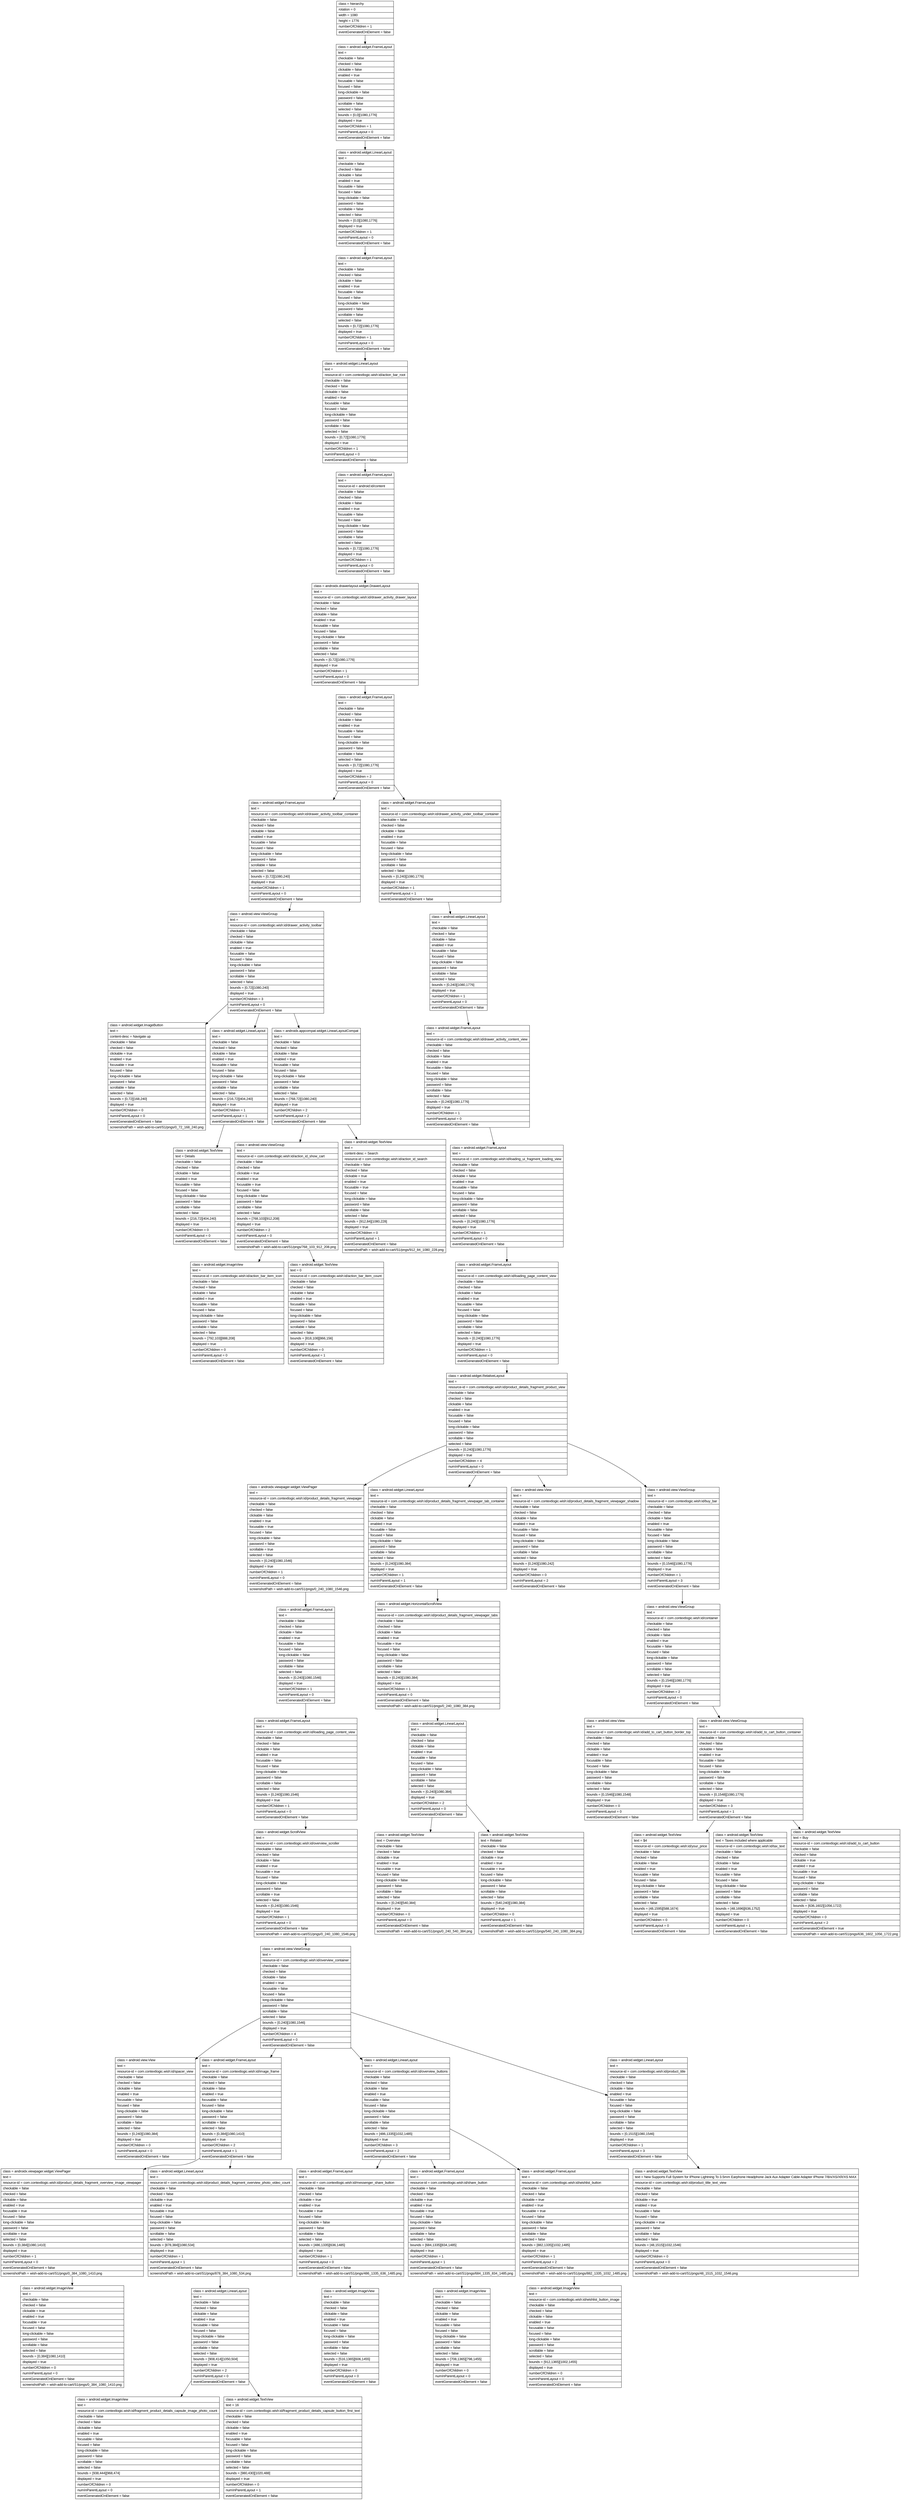 digraph Layout {

	node [shape=record fontname=Arial];

	0	[label="{class = hierarchy\l|rotation = 0\l|width = 1080\l|height = 1776\l|numberOfChildren = 1\l|eventGeneratedOnElement = false \l}"]
	1	[label="{class = android.widget.FrameLayout\l|text = \l|checkable = false\l|checked = false\l|clickable = false\l|enabled = true\l|focusable = false\l|focused = false\l|long-clickable = false\l|password = false\l|scrollable = false\l|selected = false\l|bounds = [0,0][1080,1776]\l|displayed = true\l|numberOfChildren = 1\l|numInParentLayout = 0\l|eventGeneratedOnElement = false \l}"]
	2	[label="{class = android.widget.LinearLayout\l|text = \l|checkable = false\l|checked = false\l|clickable = false\l|enabled = true\l|focusable = false\l|focused = false\l|long-clickable = false\l|password = false\l|scrollable = false\l|selected = false\l|bounds = [0,0][1080,1776]\l|displayed = true\l|numberOfChildren = 1\l|numInParentLayout = 0\l|eventGeneratedOnElement = false \l}"]
	3	[label="{class = android.widget.FrameLayout\l|text = \l|checkable = false\l|checked = false\l|clickable = false\l|enabled = true\l|focusable = false\l|focused = false\l|long-clickable = false\l|password = false\l|scrollable = false\l|selected = false\l|bounds = [0,72][1080,1776]\l|displayed = true\l|numberOfChildren = 1\l|numInParentLayout = 0\l|eventGeneratedOnElement = false \l}"]
	4	[label="{class = android.widget.LinearLayout\l|text = \l|resource-id = com.contextlogic.wish:id/action_bar_root\l|checkable = false\l|checked = false\l|clickable = false\l|enabled = true\l|focusable = false\l|focused = false\l|long-clickable = false\l|password = false\l|scrollable = false\l|selected = false\l|bounds = [0,72][1080,1776]\l|displayed = true\l|numberOfChildren = 1\l|numInParentLayout = 0\l|eventGeneratedOnElement = false \l}"]
	5	[label="{class = android.widget.FrameLayout\l|text = \l|resource-id = android:id/content\l|checkable = false\l|checked = false\l|clickable = false\l|enabled = true\l|focusable = false\l|focused = false\l|long-clickable = false\l|password = false\l|scrollable = false\l|selected = false\l|bounds = [0,72][1080,1776]\l|displayed = true\l|numberOfChildren = 1\l|numInParentLayout = 0\l|eventGeneratedOnElement = false \l}"]
	6	[label="{class = androidx.drawerlayout.widget.DrawerLayout\l|text = \l|resource-id = com.contextlogic.wish:id/drawer_activity_drawer_layout\l|checkable = false\l|checked = false\l|clickable = false\l|enabled = true\l|focusable = false\l|focused = false\l|long-clickable = false\l|password = false\l|scrollable = false\l|selected = false\l|bounds = [0,72][1080,1776]\l|displayed = true\l|numberOfChildren = 1\l|numInParentLayout = 0\l|eventGeneratedOnElement = false \l}"]
	7	[label="{class = android.widget.FrameLayout\l|text = \l|checkable = false\l|checked = false\l|clickable = false\l|enabled = true\l|focusable = false\l|focused = false\l|long-clickable = false\l|password = false\l|scrollable = false\l|selected = false\l|bounds = [0,72][1080,1776]\l|displayed = true\l|numberOfChildren = 2\l|numInParentLayout = 0\l|eventGeneratedOnElement = false \l}"]
	8	[label="{class = android.widget.FrameLayout\l|text = \l|resource-id = com.contextlogic.wish:id/drawer_activity_toolbar_container\l|checkable = false\l|checked = false\l|clickable = false\l|enabled = true\l|focusable = false\l|focused = false\l|long-clickable = false\l|password = false\l|scrollable = false\l|selected = false\l|bounds = [0,72][1080,240]\l|displayed = true\l|numberOfChildren = 1\l|numInParentLayout = 0\l|eventGeneratedOnElement = false \l}"]
	9	[label="{class = android.widget.FrameLayout\l|text = \l|resource-id = com.contextlogic.wish:id/drawer_activity_under_toolbar_container\l|checkable = false\l|checked = false\l|clickable = false\l|enabled = true\l|focusable = false\l|focused = false\l|long-clickable = false\l|password = false\l|scrollable = false\l|selected = false\l|bounds = [0,240][1080,1776]\l|displayed = true\l|numberOfChildren = 1\l|numInParentLayout = 1\l|eventGeneratedOnElement = false \l}"]
	10	[label="{class = android.view.ViewGroup\l|text = \l|resource-id = com.contextlogic.wish:id/drawer_activity_toolbar\l|checkable = false\l|checked = false\l|clickable = false\l|enabled = true\l|focusable = false\l|focused = false\l|long-clickable = false\l|password = false\l|scrollable = false\l|selected = false\l|bounds = [0,72][1080,240]\l|displayed = true\l|numberOfChildren = 3\l|numInParentLayout = 0\l|eventGeneratedOnElement = false \l}"]
	11	[label="{class = android.widget.LinearLayout\l|text = \l|checkable = false\l|checked = false\l|clickable = false\l|enabled = true\l|focusable = false\l|focused = false\l|long-clickable = false\l|password = false\l|scrollable = false\l|selected = false\l|bounds = [0,240][1080,1776]\l|displayed = true\l|numberOfChildren = 1\l|numInParentLayout = 0\l|eventGeneratedOnElement = false \l}"]
	12	[label="{class = android.widget.ImageButton\l|text = \l|content-desc = Navigate up\l|checkable = false\l|checked = false\l|clickable = true\l|enabled = true\l|focusable = true\l|focused = false\l|long-clickable = false\l|password = false\l|scrollable = false\l|selected = false\l|bounds = [0,72][168,240]\l|displayed = true\l|numberOfChildren = 0\l|numInParentLayout = 0\l|eventGeneratedOnElement = false \l|screenshotPath = wish-add-to-cart/S1/pngs/0_72_168_240.png\l}"]
	13	[label="{class = android.widget.LinearLayout\l|text = \l|checkable = false\l|checked = false\l|clickable = false\l|enabled = true\l|focusable = false\l|focused = false\l|long-clickable = false\l|password = false\l|scrollable = false\l|selected = false\l|bounds = [216,72][404,240]\l|displayed = true\l|numberOfChildren = 1\l|numInParentLayout = 1\l|eventGeneratedOnElement = false \l}"]
	14	[label="{class = androidx.appcompat.widget.LinearLayoutCompat\l|text = \l|checkable = false\l|checked = false\l|clickable = false\l|enabled = true\l|focusable = false\l|focused = false\l|long-clickable = false\l|password = false\l|scrollable = false\l|selected = false\l|bounds = [768,72][1080,240]\l|displayed = true\l|numberOfChildren = 2\l|numInParentLayout = 2\l|eventGeneratedOnElement = false \l}"]
	15	[label="{class = android.widget.FrameLayout\l|text = \l|resource-id = com.contextlogic.wish:id/drawer_activity_content_view\l|checkable = false\l|checked = false\l|clickable = false\l|enabled = true\l|focusable = false\l|focused = false\l|long-clickable = false\l|password = false\l|scrollable = false\l|selected = false\l|bounds = [0,240][1080,1776]\l|displayed = true\l|numberOfChildren = 1\l|numInParentLayout = 0\l|eventGeneratedOnElement = false \l}"]
	16	[label="{class = android.widget.TextView\l|text = Details\l|checkable = false\l|checked = false\l|clickable = false\l|enabled = true\l|focusable = false\l|focused = false\l|long-clickable = false\l|password = false\l|scrollable = false\l|selected = false\l|bounds = [216,72][404,240]\l|displayed = true\l|numberOfChildren = 0\l|numInParentLayout = 0\l|eventGeneratedOnElement = false \l}"]
	17	[label="{class = android.view.ViewGroup\l|text = \l|resource-id = com.contextlogic.wish:id/action_id_show_cart\l|checkable = false\l|checked = false\l|clickable = true\l|enabled = true\l|focusable = true\l|focused = false\l|long-clickable = false\l|password = false\l|scrollable = false\l|selected = false\l|bounds = [768,103][912,208]\l|displayed = true\l|numberOfChildren = 2\l|numInParentLayout = 0\l|eventGeneratedOnElement = false \l|screenshotPath = wish-add-to-cart/S1/pngs/768_103_912_208.png\l}"]
	18	[label="{class = android.widget.TextView\l|text = \l|content-desc = Search\l|resource-id = com.contextlogic.wish:id/action_id_search\l|checkable = false\l|checked = false\l|clickable = true\l|enabled = true\l|focusable = true\l|focused = false\l|long-clickable = false\l|password = false\l|scrollable = false\l|selected = false\l|bounds = [912,84][1080,228]\l|displayed = true\l|numberOfChildren = 0\l|numInParentLayout = 1\l|eventGeneratedOnElement = false \l|screenshotPath = wish-add-to-cart/S1/pngs/912_84_1080_228.png\l}"]
	19	[label="{class = android.widget.FrameLayout\l|text = \l|resource-id = com.contextlogic.wish:id/loading_ui_fragment_loading_view\l|checkable = false\l|checked = false\l|clickable = false\l|enabled = true\l|focusable = false\l|focused = false\l|long-clickable = false\l|password = false\l|scrollable = false\l|selected = false\l|bounds = [0,240][1080,1776]\l|displayed = true\l|numberOfChildren = 1\l|numInParentLayout = 0\l|eventGeneratedOnElement = false \l}"]
	20	[label="{class = android.widget.ImageView\l|text = \l|resource-id = com.contextlogic.wish:id/action_bar_item_icon\l|checkable = false\l|checked = false\l|clickable = false\l|enabled = true\l|focusable = false\l|focused = false\l|long-clickable = false\l|password = false\l|scrollable = false\l|selected = false\l|bounds = [792,103][888,208]\l|displayed = true\l|numberOfChildren = 0\l|numInParentLayout = 0\l|eventGeneratedOnElement = false \l}"]
	21	[label="{class = android.widget.TextView\l|text = 0\l|resource-id = com.contextlogic.wish:id/action_bar_item_count\l|checkable = false\l|checked = false\l|clickable = false\l|enabled = true\l|focusable = false\l|focused = false\l|long-clickable = false\l|password = false\l|scrollable = false\l|selected = false\l|bounds = [818,108][866,156]\l|displayed = true\l|numberOfChildren = 0\l|numInParentLayout = 1\l|eventGeneratedOnElement = false \l}"]
	22	[label="{class = android.widget.FrameLayout\l|text = \l|resource-id = com.contextlogic.wish:id/loading_page_content_view\l|checkable = false\l|checked = false\l|clickable = false\l|enabled = true\l|focusable = false\l|focused = false\l|long-clickable = false\l|password = false\l|scrollable = false\l|selected = false\l|bounds = [0,240][1080,1776]\l|displayed = true\l|numberOfChildren = 1\l|numInParentLayout = 0\l|eventGeneratedOnElement = false \l}"]
	23	[label="{class = android.widget.RelativeLayout\l|text = \l|resource-id = com.contextlogic.wish:id/product_details_fragment_product_view\l|checkable = false\l|checked = false\l|clickable = false\l|enabled = true\l|focusable = false\l|focused = false\l|long-clickable = false\l|password = false\l|scrollable = false\l|selected = false\l|bounds = [0,240][1080,1776]\l|displayed = true\l|numberOfChildren = 4\l|numInParentLayout = 0\l|eventGeneratedOnElement = false \l}"]
	24	[label="{class = androidx.viewpager.widget.ViewPager\l|text = \l|resource-id = com.contextlogic.wish:id/product_details_fragment_viewpager\l|checkable = false\l|checked = false\l|clickable = false\l|enabled = true\l|focusable = true\l|focused = false\l|long-clickable = false\l|password = false\l|scrollable = true\l|selected = false\l|bounds = [0,240][1080,1546]\l|displayed = true\l|numberOfChildren = 1\l|numInParentLayout = 0\l|eventGeneratedOnElement = false \l|screenshotPath = wish-add-to-cart/S1/pngs/0_240_1080_1546.png\l}"]
	25	[label="{class = android.widget.LinearLayout\l|text = \l|resource-id = com.contextlogic.wish:id/product_details_fragment_viewpager_tab_container\l|checkable = false\l|checked = false\l|clickable = false\l|enabled = true\l|focusable = false\l|focused = false\l|long-clickable = false\l|password = false\l|scrollable = false\l|selected = false\l|bounds = [0,240][1080,384]\l|displayed = true\l|numberOfChildren = 1\l|numInParentLayout = 1\l|eventGeneratedOnElement = false \l}"]
	26	[label="{class = android.view.View\l|text = \l|resource-id = com.contextlogic.wish:id/product_details_fragment_viewpager_shadow\l|checkable = false\l|checked = false\l|clickable = false\l|enabled = true\l|focusable = false\l|focused = false\l|long-clickable = false\l|password = false\l|scrollable = false\l|selected = false\l|bounds = [0,240][1080,242]\l|displayed = true\l|numberOfChildren = 0\l|numInParentLayout = 2\l|eventGeneratedOnElement = false \l}"]
	27	[label="{class = android.view.ViewGroup\l|text = \l|resource-id = com.contextlogic.wish:id/buy_bar\l|checkable = false\l|checked = false\l|clickable = false\l|enabled = true\l|focusable = false\l|focused = false\l|long-clickable = false\l|password = false\l|scrollable = false\l|selected = false\l|bounds = [0,1546][1080,1776]\l|displayed = true\l|numberOfChildren = 1\l|numInParentLayout = 3\l|eventGeneratedOnElement = false \l}"]
	28	[label="{class = android.widget.FrameLayout\l|text = \l|checkable = false\l|checked = false\l|clickable = false\l|enabled = true\l|focusable = false\l|focused = false\l|long-clickable = false\l|password = false\l|scrollable = false\l|selected = false\l|bounds = [0,240][1080,1546]\l|displayed = true\l|numberOfChildren = 1\l|numInParentLayout = 0\l|eventGeneratedOnElement = false \l}"]
	29	[label="{class = android.widget.HorizontalScrollView\l|text = \l|resource-id = com.contextlogic.wish:id/product_details_fragment_viewpager_tabs\l|checkable = false\l|checked = false\l|clickable = false\l|enabled = true\l|focusable = true\l|focused = false\l|long-clickable = false\l|password = false\l|scrollable = false\l|selected = false\l|bounds = [0,240][1080,384]\l|displayed = true\l|numberOfChildren = 1\l|numInParentLayout = 0\l|eventGeneratedOnElement = false \l|screenshotPath = wish-add-to-cart/S1/pngs/0_240_1080_384.png\l}"]
	30	[label="{class = android.view.ViewGroup\l|text = \l|resource-id = com.contextlogic.wish:id/container\l|checkable = false\l|checked = false\l|clickable = false\l|enabled = true\l|focusable = false\l|focused = false\l|long-clickable = false\l|password = false\l|scrollable = false\l|selected = false\l|bounds = [0,1546][1080,1776]\l|displayed = true\l|numberOfChildren = 2\l|numInParentLayout = 0\l|eventGeneratedOnElement = false \l}"]
	31	[label="{class = android.widget.FrameLayout\l|text = \l|resource-id = com.contextlogic.wish:id/loading_page_content_view\l|checkable = false\l|checked = false\l|clickable = false\l|enabled = true\l|focusable = false\l|focused = false\l|long-clickable = false\l|password = false\l|scrollable = false\l|selected = false\l|bounds = [0,240][1080,1546]\l|displayed = true\l|numberOfChildren = 1\l|numInParentLayout = 0\l|eventGeneratedOnElement = false \l}"]
	32	[label="{class = android.widget.LinearLayout\l|text = \l|checkable = false\l|checked = false\l|clickable = false\l|enabled = true\l|focusable = false\l|focused = false\l|long-clickable = false\l|password = false\l|scrollable = false\l|selected = false\l|bounds = [0,240][1080,384]\l|displayed = true\l|numberOfChildren = 2\l|numInParentLayout = 0\l|eventGeneratedOnElement = false \l}"]
	33	[label="{class = android.view.View\l|text = \l|resource-id = com.contextlogic.wish:id/add_to_cart_button_border_top\l|checkable = false\l|checked = false\l|clickable = false\l|enabled = true\l|focusable = false\l|focused = false\l|long-clickable = false\l|password = false\l|scrollable = false\l|selected = false\l|bounds = [0,1546][1080,1548]\l|displayed = true\l|numberOfChildren = 0\l|numInParentLayout = 0\l|eventGeneratedOnElement = false \l}"]
	34	[label="{class = android.view.ViewGroup\l|text = \l|resource-id = com.contextlogic.wish:id/add_to_cart_button_container\l|checkable = false\l|checked = false\l|clickable = false\l|enabled = true\l|focusable = false\l|focused = false\l|long-clickable = false\l|password = false\l|scrollable = false\l|selected = false\l|bounds = [0,1548][1080,1776]\l|displayed = true\l|numberOfChildren = 3\l|numInParentLayout = 1\l|eventGeneratedOnElement = false \l}"]
	35	[label="{class = android.widget.ScrollView\l|text = \l|resource-id = com.contextlogic.wish:id/overview_scroller\l|checkable = false\l|checked = false\l|clickable = false\l|enabled = true\l|focusable = true\l|focused = false\l|long-clickable = false\l|password = false\l|scrollable = true\l|selected = false\l|bounds = [0,240][1080,1546]\l|displayed = true\l|numberOfChildren = 1\l|numInParentLayout = 0\l|eventGeneratedOnElement = false \l|screenshotPath = wish-add-to-cart/S1/pngs/0_240_1080_1546.png\l}"]
	36	[label="{class = android.widget.TextView\l|text = Overview\l|checkable = false\l|checked = false\l|clickable = true\l|enabled = true\l|focusable = true\l|focused = false\l|long-clickable = false\l|password = false\l|scrollable = false\l|selected = false\l|bounds = [0,240][540,384]\l|displayed = true\l|numberOfChildren = 0\l|numInParentLayout = 0\l|eventGeneratedOnElement = false \l|screenshotPath = wish-add-to-cart/S1/pngs/0_240_540_384.png\l}"]
	37	[label="{class = android.widget.TextView\l|text = Related\l|checkable = false\l|checked = false\l|clickable = true\l|enabled = true\l|focusable = true\l|focused = false\l|long-clickable = false\l|password = false\l|scrollable = false\l|selected = false\l|bounds = [540,240][1080,384]\l|displayed = true\l|numberOfChildren = 0\l|numInParentLayout = 1\l|eventGeneratedOnElement = false \l|screenshotPath = wish-add-to-cart/S1/pngs/540_240_1080_384.png\l}"]
	38	[label="{class = android.widget.TextView\l|text = $4\l|resource-id = com.contextlogic.wish:id/your_price\l|checkable = false\l|checked = false\l|clickable = false\l|enabled = true\l|focusable = false\l|focused = false\l|long-clickable = false\l|password = false\l|scrollable = false\l|selected = false\l|bounds = [48,1595][588,1674]\l|displayed = true\l|numberOfChildren = 0\l|numInParentLayout = 0\l|eventGeneratedOnElement = false \l}"]
	39	[label="{class = android.widget.TextView\l|text = Taxes included where applicable\l|resource-id = com.contextlogic.wish:id/tax_text\l|checkable = false\l|checked = false\l|clickable = false\l|enabled = true\l|focusable = false\l|focused = false\l|long-clickable = false\l|password = false\l|scrollable = false\l|selected = false\l|bounds = [48,1696][636,1752]\l|displayed = true\l|numberOfChildren = 0\l|numInParentLayout = 1\l|eventGeneratedOnElement = false \l}"]
	40	[label="{class = android.widget.TextView\l|text = Buy\l|resource-id = com.contextlogic.wish:id/add_to_cart_button\l|checkable = false\l|checked = false\l|clickable = true\l|enabled = true\l|focusable = true\l|focused = false\l|long-clickable = false\l|password = false\l|scrollable = false\l|selected = false\l|bounds = [636,1602][1056,1722]\l|displayed = true\l|numberOfChildren = 0\l|numInParentLayout = 2\l|eventGeneratedOnElement = true \l|screenshotPath = wish-add-to-cart/S1/pngs/636_1602_1056_1722.png\l}"]
	41	[label="{class = android.view.ViewGroup\l|text = \l|resource-id = com.contextlogic.wish:id/overview_container\l|checkable = false\l|checked = false\l|clickable = false\l|enabled = true\l|focusable = false\l|focused = false\l|long-clickable = false\l|password = false\l|scrollable = false\l|selected = false\l|bounds = [0,240][1080,1546]\l|displayed = true\l|numberOfChildren = 4\l|numInParentLayout = 0\l|eventGeneratedOnElement = false \l}"]
	42	[label="{class = android.view.View\l|text = \l|resource-id = com.contextlogic.wish:id/spacer_view\l|checkable = false\l|checked = false\l|clickable = false\l|enabled = true\l|focusable = false\l|focused = false\l|long-clickable = false\l|password = false\l|scrollable = false\l|selected = false\l|bounds = [0,240][1080,384]\l|displayed = true\l|numberOfChildren = 0\l|numInParentLayout = 0\l|eventGeneratedOnElement = false \l}"]
	43	[label="{class = android.widget.FrameLayout\l|text = \l|resource-id = com.contextlogic.wish:id/image_frame\l|checkable = false\l|checked = false\l|clickable = false\l|enabled = true\l|focusable = false\l|focused = false\l|long-clickable = false\l|password = false\l|scrollable = false\l|selected = false\l|bounds = [0,384][1080,1410]\l|displayed = true\l|numberOfChildren = 2\l|numInParentLayout = 1\l|eventGeneratedOnElement = false \l}"]
	44	[label="{class = android.widget.LinearLayout\l|text = \l|resource-id = com.contextlogic.wish:id/overview_buttons\l|checkable = false\l|checked = false\l|clickable = false\l|enabled = true\l|focusable = false\l|focused = false\l|long-clickable = false\l|password = false\l|scrollable = false\l|selected = false\l|bounds = [486,1335][1032,1485]\l|displayed = true\l|numberOfChildren = 3\l|numInParentLayout = 2\l|eventGeneratedOnElement = false \l}"]
	45	[label="{class = android.widget.LinearLayout\l|text = \l|resource-id = com.contextlogic.wish:id/product_title\l|checkable = false\l|checked = false\l|clickable = false\l|enabled = true\l|focusable = false\l|focused = false\l|long-clickable = false\l|password = false\l|scrollable = false\l|selected = false\l|bounds = [0,1515][1080,1546]\l|displayed = true\l|numberOfChildren = 1\l|numInParentLayout = 3\l|eventGeneratedOnElement = false \l}"]
	46	[label="{class = androidx.viewpager.widget.ViewPager\l|text = \l|resource-id = com.contextlogic.wish:id/product_details_fragment_overview_image_viewpager\l|checkable = false\l|checked = false\l|clickable = false\l|enabled = true\l|focusable = true\l|focused = false\l|long-clickable = false\l|password = false\l|scrollable = true\l|selected = false\l|bounds = [0,384][1080,1410]\l|displayed = true\l|numberOfChildren = 1\l|numInParentLayout = 0\l|eventGeneratedOnElement = false \l|screenshotPath = wish-add-to-cart/S1/pngs/0_384_1080_1410.png\l}"]
	47	[label="{class = android.widget.LinearLayout\l|text = \l|resource-id = com.contextlogic.wish:id/product_details_fragment_overview_photo_video_count\l|checkable = false\l|checked = false\l|clickable = true\l|enabled = true\l|focusable = true\l|focused = false\l|long-clickable = false\l|password = false\l|scrollable = false\l|selected = false\l|bounds = [878,384][1080,534]\l|displayed = true\l|numberOfChildren = 1\l|numInParentLayout = 1\l|eventGeneratedOnElement = false \l|screenshotPath = wish-add-to-cart/S1/pngs/878_384_1080_534.png\l}"]
	48	[label="{class = android.widget.FrameLayout\l|text = \l|resource-id = com.contextlogic.wish:id/messenger_share_button\l|checkable = false\l|checked = false\l|clickable = true\l|enabled = true\l|focusable = true\l|focused = false\l|long-clickable = false\l|password = false\l|scrollable = false\l|selected = false\l|bounds = [486,1335][636,1485]\l|displayed = true\l|numberOfChildren = 1\l|numInParentLayout = 0\l|eventGeneratedOnElement = false \l|screenshotPath = wish-add-to-cart/S1/pngs/486_1335_636_1485.png\l}"]
	49	[label="{class = android.widget.FrameLayout\l|text = \l|resource-id = com.contextlogic.wish:id/share_button\l|checkable = false\l|checked = false\l|clickable = true\l|enabled = true\l|focusable = true\l|focused = false\l|long-clickable = false\l|password = false\l|scrollable = false\l|selected = false\l|bounds = [684,1335][834,1485]\l|displayed = true\l|numberOfChildren = 1\l|numInParentLayout = 1\l|eventGeneratedOnElement = false \l|screenshotPath = wish-add-to-cart/S1/pngs/684_1335_834_1485.png\l}"]
	50	[label="{class = android.widget.FrameLayout\l|text = \l|resource-id = com.contextlogic.wish:id/wishlist_button\l|checkable = false\l|checked = false\l|clickable = true\l|enabled = true\l|focusable = true\l|focused = false\l|long-clickable = false\l|password = false\l|scrollable = false\l|selected = false\l|bounds = [882,1335][1032,1485]\l|displayed = true\l|numberOfChildren = 1\l|numInParentLayout = 2\l|eventGeneratedOnElement = false \l|screenshotPath = wish-add-to-cart/S1/pngs/882_1335_1032_1485.png\l}"]
	51	[label="{class = android.widget.TextView\l|text =  New Supports Full System for IPhone Lightning To 3.5mm Earphone Headphone Jack Aux Adapter Cable Adapter IPhone 7/8/x/XS/XR/XS MAX\l|resource-id = com.contextlogic.wish:id/product_title_text_view\l|checkable = false\l|checked = false\l|clickable = true\l|enabled = true\l|focusable = false\l|focused = false\l|long-clickable = true\l|password = false\l|scrollable = false\l|selected = false\l|bounds = [48,1515][1032,1546]\l|displayed = true\l|numberOfChildren = 0\l|numInParentLayout = 0\l|eventGeneratedOnElement = false \l|screenshotPath = wish-add-to-cart/S1/pngs/48_1515_1032_1546.png\l}"]
	52	[label="{class = android.widget.ImageView\l|text = \l|checkable = false\l|checked = false\l|clickable = true\l|enabled = true\l|focusable = true\l|focused = false\l|long-clickable = false\l|password = false\l|scrollable = false\l|selected = false\l|bounds = [0,384][1080,1410]\l|displayed = true\l|numberOfChildren = 0\l|numInParentLayout = 0\l|eventGeneratedOnElement = false \l|screenshotPath = wish-add-to-cart/S1/pngs/0_384_1080_1410.png\l}"]
	53	[label="{class = android.widget.LinearLayout\l|text = \l|checkable = false\l|checked = false\l|clickable = false\l|enabled = true\l|focusable = false\l|focused = false\l|long-clickable = false\l|password = false\l|scrollable = false\l|selected = false\l|bounds = [908,414][1050,504]\l|displayed = true\l|numberOfChildren = 2\l|numInParentLayout = 0\l|eventGeneratedOnElement = false \l}"]
	54	[label="{class = android.widget.ImageView\l|text = \l|checkable = false\l|checked = false\l|clickable = false\l|enabled = true\l|focusable = false\l|focused = false\l|long-clickable = false\l|password = false\l|scrollable = false\l|selected = false\l|bounds = [516,1365][606,1455]\l|displayed = true\l|numberOfChildren = 0\l|numInParentLayout = 0\l|eventGeneratedOnElement = false \l}"]
	55	[label="{class = android.widget.ImageView\l|text = \l|checkable = false\l|checked = false\l|clickable = false\l|enabled = true\l|focusable = false\l|focused = false\l|long-clickable = false\l|password = false\l|scrollable = false\l|selected = false\l|bounds = [708,1365][798,1455]\l|displayed = true\l|numberOfChildren = 0\l|numInParentLayout = 0\l|eventGeneratedOnElement = false \l}"]
	56	[label="{class = android.widget.ImageView\l|text = \l|resource-id = com.contextlogic.wish:id/wishlist_button_image\l|checkable = false\l|checked = false\l|clickable = false\l|enabled = true\l|focusable = false\l|focused = false\l|long-clickable = false\l|password = false\l|scrollable = false\l|selected = false\l|bounds = [912,1365][1002,1455]\l|displayed = true\l|numberOfChildren = 0\l|numInParentLayout = 0\l|eventGeneratedOnElement = false \l}"]
	57	[label="{class = android.widget.ImageView\l|text = \l|resource-id = com.contextlogic.wish:id/fragment_product_details_capsule_image_photo_count\l|checkable = false\l|checked = false\l|clickable = false\l|enabled = true\l|focusable = false\l|focused = false\l|long-clickable = false\l|password = false\l|scrollable = false\l|selected = false\l|bounds = [938,444][968,474]\l|displayed = true\l|numberOfChildren = 0\l|numInParentLayout = 0\l|eventGeneratedOnElement = false \l}"]
	58	[label="{class = android.widget.TextView\l|text = 16\l|resource-id = com.contextlogic.wish:id/fragment_product_details_capsule_button_first_text\l|checkable = false\l|checked = false\l|clickable = false\l|enabled = true\l|focusable = false\l|focused = false\l|long-clickable = false\l|password = false\l|scrollable = false\l|selected = false\l|bounds = [980,430][1020,488]\l|displayed = true\l|numberOfChildren = 0\l|numInParentLayout = 1\l|eventGeneratedOnElement = false \l}"]


	0 -> 1
	1 -> 2
	2 -> 3
	3 -> 4
	4 -> 5
	5 -> 6
	6 -> 7
	7 -> 8
	7 -> 9
	8 -> 10
	9 -> 11
	10 -> 12
	10 -> 13
	10 -> 14
	11 -> 15
	13 -> 16
	14 -> 17
	14 -> 18
	15 -> 19
	17 -> 20
	17 -> 21
	19 -> 22
	22 -> 23
	23 -> 24
	23 -> 25
	23 -> 26
	23 -> 27
	24 -> 28
	25 -> 29
	27 -> 30
	28 -> 31
	29 -> 32
	30 -> 33
	30 -> 34
	31 -> 35
	32 -> 36
	32 -> 37
	34 -> 38
	34 -> 39
	34 -> 40
	35 -> 41
	41 -> 42
	41 -> 43
	41 -> 44
	41 -> 45
	43 -> 46
	43 -> 47
	44 -> 48
	44 -> 49
	44 -> 50
	45 -> 51
	46 -> 52
	47 -> 53
	48 -> 54
	49 -> 55
	50 -> 56
	53 -> 57
	53 -> 58


}